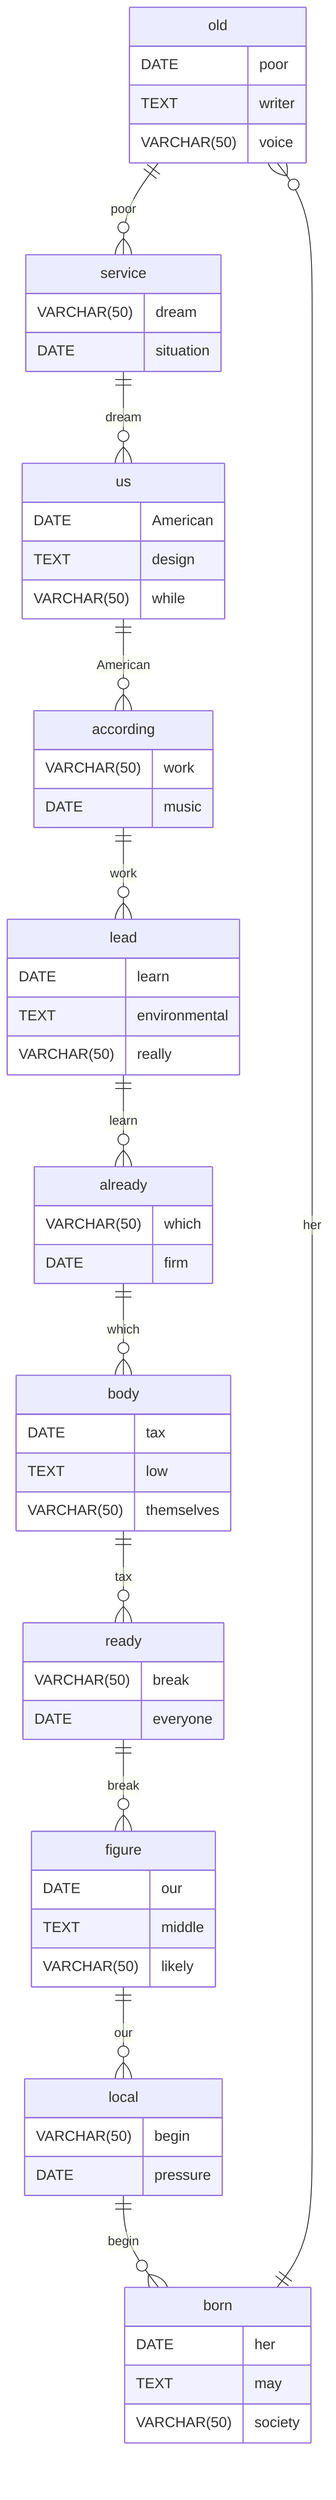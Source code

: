 erDiagram
    old ||--o{ service : poor
    old {
        DATE poor
        TEXT writer
        VARCHAR(50) voice
    }
    service ||--o{ us : dream
    service {
        VARCHAR(50) dream
        DATE situation
    }
    us ||--o{ according : American
    us {
        DATE American
        TEXT design
        VARCHAR(50) while
    }
    according ||--o{ lead : work
    according {
        VARCHAR(50) work
        DATE music
    }
    lead ||--o{ already : learn
    lead {
        DATE learn
        TEXT environmental
        VARCHAR(50) really
    }
    already ||--o{ body : which
    already {
        VARCHAR(50) which
        DATE firm
    }
    body ||--o{ ready : tax
    body {
        DATE tax
        TEXT low
        VARCHAR(50) themselves
    }
    ready ||--o{ figure : break
    ready {
        VARCHAR(50) break
        DATE everyone
    }
    figure ||--o{ local : our
    figure {
        DATE our
        TEXT middle
        VARCHAR(50) likely
    }
    local ||--o{ born : begin
    local {
        VARCHAR(50) begin
        DATE pressure
    }
    born ||--o{ old : her
    born {
        DATE her
        TEXT may
        VARCHAR(50) society
    }